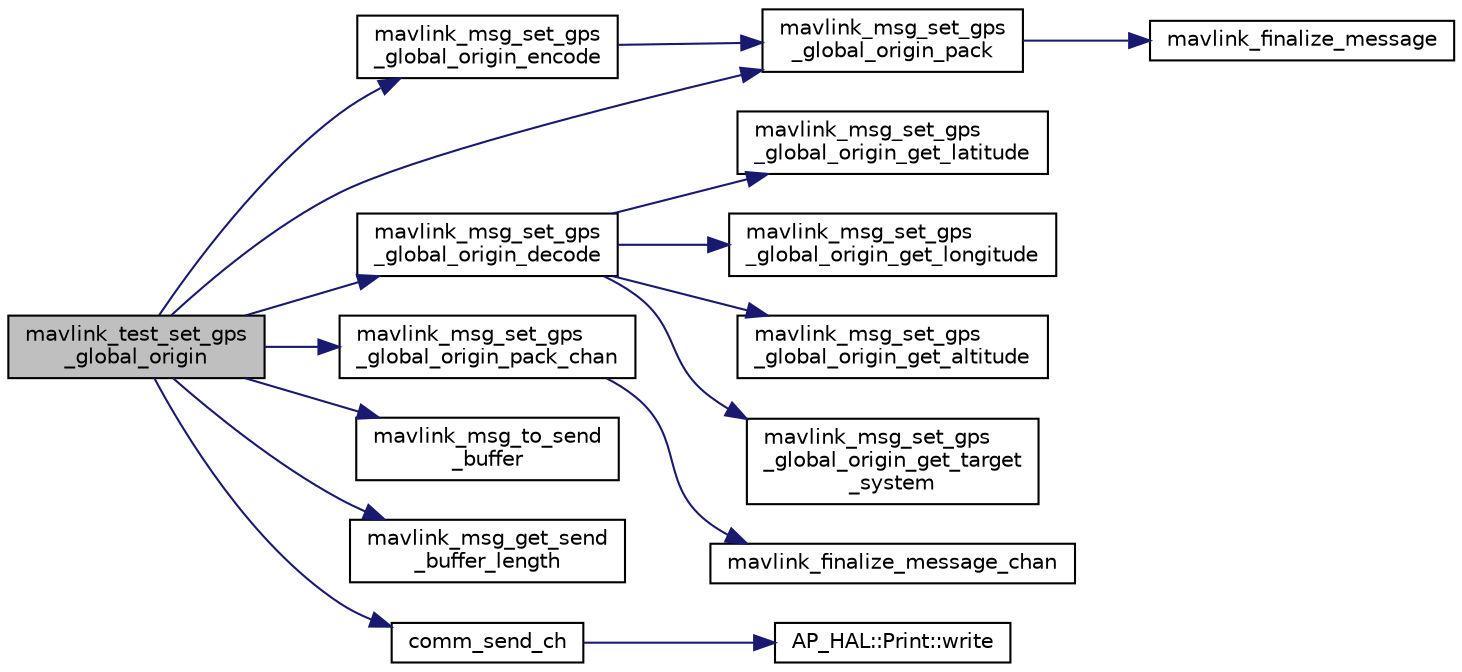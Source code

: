 digraph "mavlink_test_set_gps_global_origin"
{
 // INTERACTIVE_SVG=YES
  edge [fontname="Helvetica",fontsize="10",labelfontname="Helvetica",labelfontsize="10"];
  node [fontname="Helvetica",fontsize="10",shape=record];
  rankdir="LR";
  Node1 [label="mavlink_test_set_gps\l_global_origin",height=0.2,width=0.4,color="black", fillcolor="grey75", style="filled" fontcolor="black"];
  Node1 -> Node2 [color="midnightblue",fontsize="10",style="solid",fontname="Helvetica"];
  Node2 [label="mavlink_msg_set_gps\l_global_origin_encode",height=0.2,width=0.4,color="black", fillcolor="white", style="filled",URL="$mavlink__msg__set__gps__global__origin_8h.html#af928d31d1ad53b85cb824f2920b1e10e",tooltip="Encode a set_gps_global_origin struct. "];
  Node2 -> Node3 [color="midnightblue",fontsize="10",style="solid",fontname="Helvetica"];
  Node3 [label="mavlink_msg_set_gps\l_global_origin_pack",height=0.2,width=0.4,color="black", fillcolor="white", style="filled",URL="$mavlink__msg__set__gps__global__origin_8h.html#a4536fc2e43e621abe67362c701ecce1c",tooltip="Pack a set_gps_global_origin message. "];
  Node3 -> Node4 [color="midnightblue",fontsize="10",style="solid",fontname="Helvetica"];
  Node4 [label="mavlink_finalize_message",height=0.2,width=0.4,color="black", fillcolor="white", style="filled",URL="$v0_89_2mavlink__helpers_8h.html#af3bea083c5ec83f5b6570b2bd4a817d0",tooltip="Finalize a MAVLink message with MAVLINK_COMM_0 as default channel. "];
  Node1 -> Node5 [color="midnightblue",fontsize="10",style="solid",fontname="Helvetica"];
  Node5 [label="mavlink_msg_set_gps\l_global_origin_decode",height=0.2,width=0.4,color="black", fillcolor="white", style="filled",URL="$mavlink__msg__set__gps__global__origin_8h.html#a6b41237f4b986f8e38281ea993773ff7",tooltip="Decode a set_gps_global_origin message into a struct. "];
  Node5 -> Node6 [color="midnightblue",fontsize="10",style="solid",fontname="Helvetica"];
  Node6 [label="mavlink_msg_set_gps\l_global_origin_get_latitude",height=0.2,width=0.4,color="black", fillcolor="white", style="filled",URL="$mavlink__msg__set__gps__global__origin_8h.html#adaa51ce2d86a176935c17eb58bf241e1",tooltip="Get field latitude from set_gps_global_origin message. "];
  Node5 -> Node7 [color="midnightblue",fontsize="10",style="solid",fontname="Helvetica"];
  Node7 [label="mavlink_msg_set_gps\l_global_origin_get_longitude",height=0.2,width=0.4,color="black", fillcolor="white", style="filled",URL="$mavlink__msg__set__gps__global__origin_8h.html#ad62ac269eea90463bc2ccc0abdd2a873",tooltip="Get field longitude from set_gps_global_origin message. "];
  Node5 -> Node8 [color="midnightblue",fontsize="10",style="solid",fontname="Helvetica"];
  Node8 [label="mavlink_msg_set_gps\l_global_origin_get_altitude",height=0.2,width=0.4,color="black", fillcolor="white", style="filled",URL="$mavlink__msg__set__gps__global__origin_8h.html#a5e9865fa966692f98e42f2133b25b867",tooltip="Get field altitude from set_gps_global_origin message. "];
  Node5 -> Node9 [color="midnightblue",fontsize="10",style="solid",fontname="Helvetica"];
  Node9 [label="mavlink_msg_set_gps\l_global_origin_get_target\l_system",height=0.2,width=0.4,color="black", fillcolor="white", style="filled",URL="$mavlink__msg__set__gps__global__origin_8h.html#afc1f8e098c2196a04b8b60dd31cd3867",tooltip="Send a set_gps_global_origin message. "];
  Node1 -> Node3 [color="midnightblue",fontsize="10",style="solid",fontname="Helvetica"];
  Node1 -> Node10 [color="midnightblue",fontsize="10",style="solid",fontname="Helvetica"];
  Node10 [label="mavlink_msg_set_gps\l_global_origin_pack_chan",height=0.2,width=0.4,color="black", fillcolor="white", style="filled",URL="$mavlink__msg__set__gps__global__origin_8h.html#a037e440fc2bbfa62f588a148130089d7",tooltip="Pack a set_gps_global_origin message on a channel. "];
  Node10 -> Node11 [color="midnightblue",fontsize="10",style="solid",fontname="Helvetica"];
  Node11 [label="mavlink_finalize_message_chan",height=0.2,width=0.4,color="black", fillcolor="white", style="filled",URL="$v0_89_2mavlink__helpers_8h.html#aa66131138fc02101dcc73b4b556ab422",tooltip="Finalize a MAVLink message with channel assignment. "];
  Node1 -> Node12 [color="midnightblue",fontsize="10",style="solid",fontname="Helvetica"];
  Node12 [label="mavlink_msg_to_send\l_buffer",height=0.2,width=0.4,color="black", fillcolor="white", style="filled",URL="$v0_89_2mavlink__helpers_8h.html#afea0a9befa84822fd62c2899ea0d849e",tooltip="Pack a message to send it over a serial byte stream. "];
  Node1 -> Node13 [color="midnightblue",fontsize="10",style="solid",fontname="Helvetica"];
  Node13 [label="mavlink_msg_get_send\l_buffer_length",height=0.2,width=0.4,color="black", fillcolor="white", style="filled",URL="$v0_89_2protocol_8h.html#aa86c08f27aabb7a2e12a67f189f590c8",tooltip="Get the required buffer size for this message. "];
  Node1 -> Node14 [color="midnightblue",fontsize="10",style="solid",fontname="Helvetica"];
  Node14 [label="comm_send_ch",height=0.2,width=0.4,color="black", fillcolor="white", style="filled",URL="$GCS__MAVLink_8h.html#ab753873a1ee10adedd0ce246311468f8"];
  Node14 -> Node15 [color="midnightblue",fontsize="10",style="solid",fontname="Helvetica"];
  Node15 [label="AP_HAL::Print::write",height=0.2,width=0.4,color="black", fillcolor="white", style="filled",URL="$classAP__HAL_1_1Print.html#acc65391952a43334f8f5c9bef341f501"];
}
